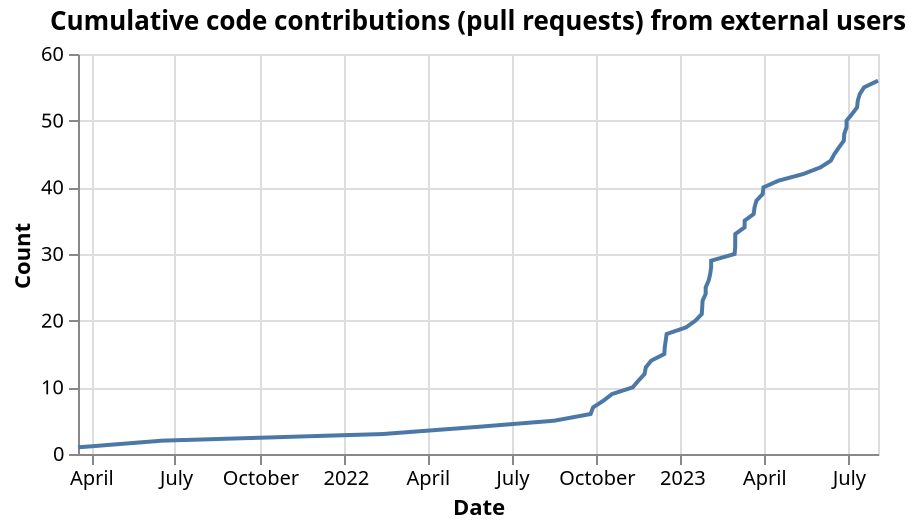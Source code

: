 {"config": {"view": {"continuousWidth": 400, "continuousHeight": 300}}, "data": {"name": "data-00a52b5a1e50c863a0c514b37624a095"}, "mark": "line", "encoding": {"x": {"axis": {"title": "Date"}, "field": "interaction_createdAt", "type": "temporal"}, "y": {"axis": {"title": "Count"}, "field": "cumulative_count", "type": "quantitative"}}, "height": 200, "title": "Cumulative code contributions (pull requests) from external users", "transform": [{"window": [{"op": "count", "as": "cumulative_count"}], "sort": [{"field": "interaction_createdAt"}]}], "$schema": "https://vega.github.io/schema/vega-lite/v4.17.0.json", "datasets": {"data-00a52b5a1e50c863a0c514b37624a095": [{"interaction_createdAt": "2021-03-17T20:21:39+00:00"}, {"interaction_createdAt": "2021-06-16T18:28:24+00:00"}, {"interaction_createdAt": "2022-02-11T09:53:46+00:00"}, {"interaction_createdAt": "2022-05-18T18:04:27+00:00"}, {"interaction_createdAt": "2022-08-16T17:37:01+00:00"}, {"interaction_createdAt": "2022-09-24T22:36:24+00:00"}, {"interaction_createdAt": "2022-09-27T16:19:28+00:00"}, {"interaction_createdAt": "2022-10-08T21:21:56+00:00"}, {"interaction_createdAt": "2022-10-18T06:43:35+00:00"}, {"interaction_createdAt": "2022-11-09T14:34:37+00:00"}, {"interaction_createdAt": "2022-11-15T19:00:46+00:00"}, {"interaction_createdAt": "2022-11-22T11:34:32+00:00"}, {"interaction_createdAt": "2022-11-23T20:58:35+00:00"}, {"interaction_createdAt": "2022-11-29T16:09:16+00:00"}, {"interaction_createdAt": "2022-12-13T21:07:40+00:00"}, {"interaction_createdAt": "2022-12-14T10:04:50+00:00"}, {"interaction_createdAt": "2022-12-15T09:47:26+00:00"}, {"interaction_createdAt": "2022-12-16T11:00:11+00:00"}, {"interaction_createdAt": "2023-01-06T13:22:22+00:00"}, {"interaction_createdAt": "2023-01-16T15:16:03+00:00"}, {"interaction_createdAt": "2023-01-23T13:33:49+00:00"}, {"interaction_createdAt": "2023-01-24T00:37:28+00:00"}, {"interaction_createdAt": "2023-01-24T11:08:39+00:00"}, {"interaction_createdAt": "2023-01-27T18:18:48+00:00"}, {"interaction_createdAt": "2023-01-27T19:22:02+00:00"}, {"interaction_createdAt": "2023-01-31T00:10:12+00:00"}, {"interaction_createdAt": "2023-02-01T16:20:17+00:00"}, {"interaction_createdAt": "2023-02-02T16:50:51+00:00"}, {"interaction_createdAt": "2023-02-02T17:44:38+00:00"}, {"interaction_createdAt": "2023-02-28T03:09:35+00:00"}, {"interaction_createdAt": "2023-02-28T19:36:22+00:00"}, {"interaction_createdAt": "2023-02-28T20:36:45+00:00"}, {"interaction_createdAt": "2023-02-28T21:53:12+00:00"}, {"interaction_createdAt": "2023-03-11T00:40:26+00:00"}, {"interaction_createdAt": "2023-03-11T01:15:45+00:00"}, {"interaction_createdAt": "2023-03-20T20:08:04+00:00"}, {"interaction_createdAt": "2023-03-21T19:31:14+00:00"}, {"interaction_createdAt": "2023-03-23T20:40:50+00:00"}, {"interaction_createdAt": "2023-03-30T15:01:06+00:00"}, {"interaction_createdAt": "2023-03-31T11:09:10+00:00"}, {"interaction_createdAt": "2023-04-16T18:35:44+00:00"}, {"interaction_createdAt": "2023-05-13T14:34:00+00:00"}, {"interaction_createdAt": "2023-06-01T09:11:14+00:00"}, {"interaction_createdAt": "2023-06-12T13:21:26+00:00"}, {"interaction_createdAt": "2023-06-16T10:22:26+00:00"}, {"interaction_createdAt": "2023-06-21T10:59:21+00:00"}, {"interaction_createdAt": "2023-06-26T15:51:51+00:00"}, {"interaction_createdAt": "2023-06-27T02:27:42+00:00"}, {"interaction_createdAt": "2023-06-29T14:07:25+00:00"}, {"interaction_createdAt": "2023-06-29T15:18:11+00:00"}, {"interaction_createdAt": "2023-07-05T14:25:21+00:00"}, {"interaction_createdAt": "2023-07-11T01:25:44+00:00"}, {"interaction_createdAt": "2023-07-11T19:04:05+00:00"}, {"interaction_createdAt": "2023-07-14T00:24:37+00:00"}, {"interaction_createdAt": "2023-07-18T15:34:23+00:00"}, {"interaction_createdAt": "2023-08-02T17:48:52+00:00"}]}}